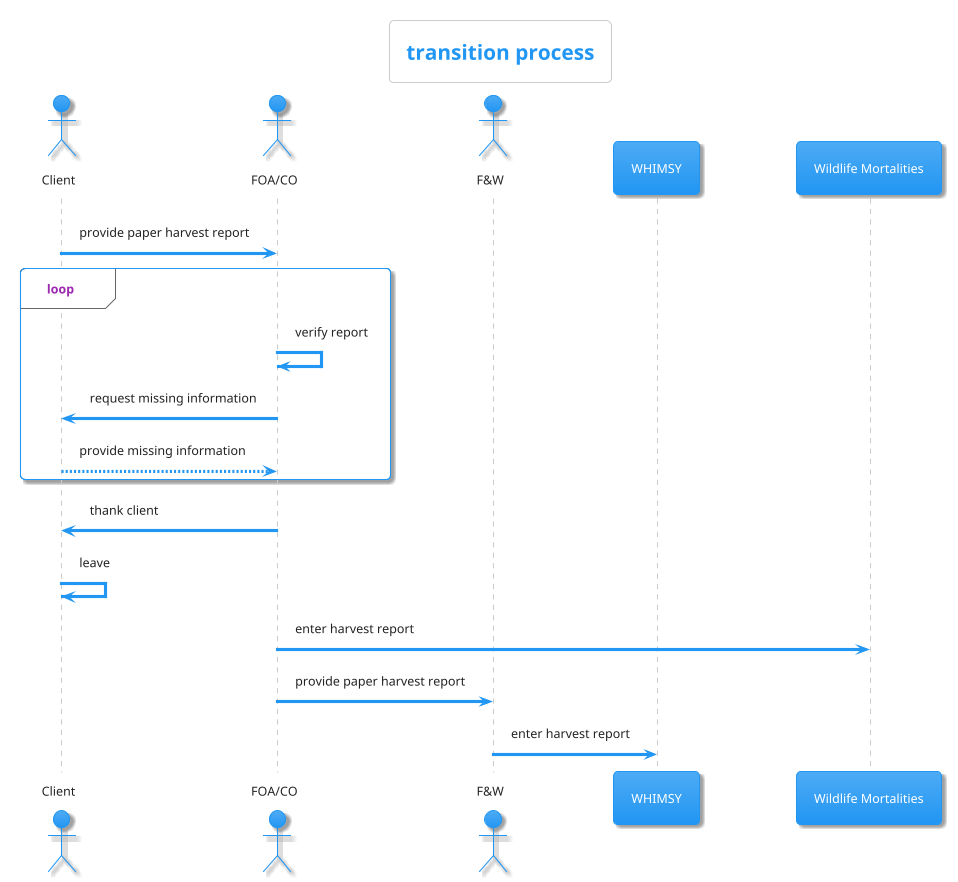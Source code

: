 @startuml transition-process
!theme materia
skinparam backgroundColor white
title transition process

actor "Client" as client
actor "FOA/CO" as foa
actor "F&W" as fw
participant "WHIMSY" as whimsy
participant "Wildlife Mortalities" as wm
client -> foa : provide paper harvest report
loop
    foa -> foa : verify report
    foa -> client: request missing information
    client --> foa: provide missing information
end
foa -> client : thank client
client -> client: leave
foa -> wm : enter harvest report
foa -> fw : provide paper harvest report
fw -> whimsy : enter harvest report